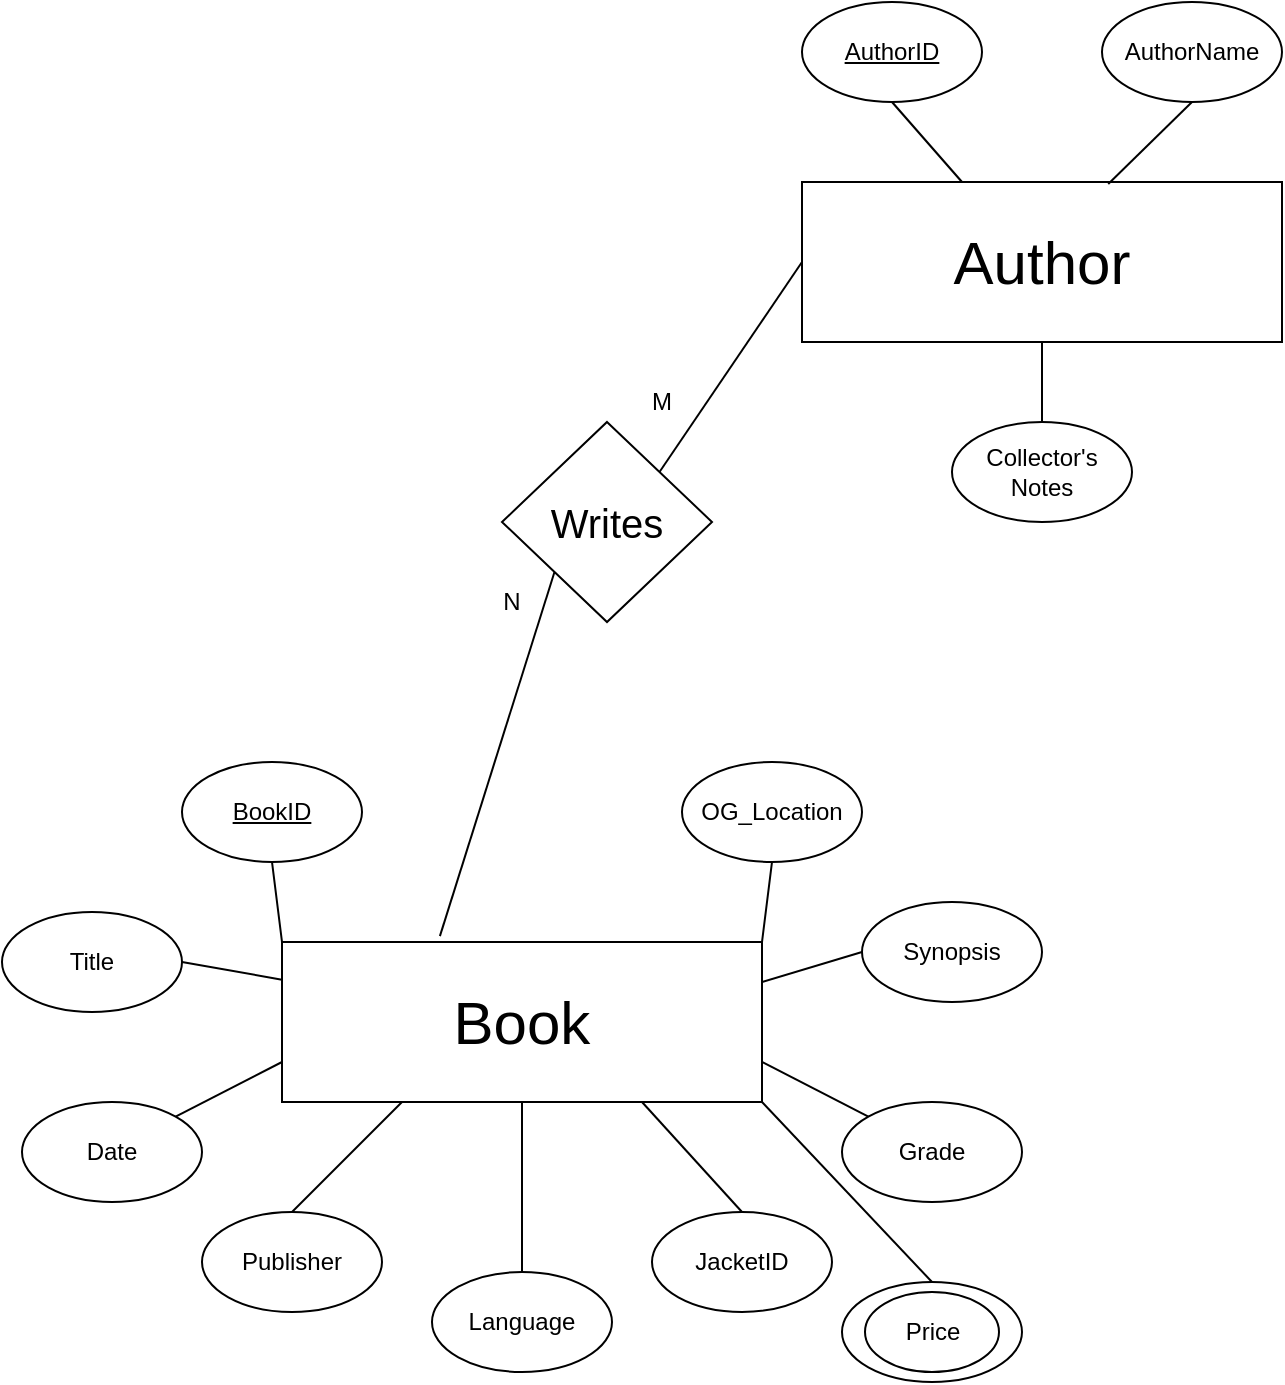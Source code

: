 <mxfile version="13.7.5" type="device"><diagram id="dNodwudODQqNtoJE2rHE" name="Page-1"><mxGraphModel dx="1422" dy="744" grid="1" gridSize="10" guides="1" tooltips="1" connect="1" arrows="1" fold="1" page="1" pageScale="1" pageWidth="850" pageHeight="1100" math="0" shadow="0"><root><mxCell id="0"/><mxCell id="1" parent="0"/><mxCell id="J_jTRcN7H65Khf92fd3W-1" value="&lt;font style=&quot;font-size: 30px&quot;&gt;Book&lt;/font&gt;" style="rounded=0;whiteSpace=wrap;html=1;" parent="1" vertex="1"><mxGeometry x="180" y="610" width="240" height="80" as="geometry"/></mxCell><mxCell id="J_jTRcN7H65Khf92fd3W-3" value="BookID" style="ellipse;whiteSpace=wrap;html=1;fontStyle=4" parent="1" vertex="1"><mxGeometry x="130" y="520" width="90" height="50" as="geometry"/></mxCell><mxCell id="J_jTRcN7H65Khf92fd3W-5" value="Title" style="ellipse;whiteSpace=wrap;html=1;" parent="1" vertex="1"><mxGeometry x="40" y="595" width="90" height="50" as="geometry"/></mxCell><mxCell id="J_jTRcN7H65Khf92fd3W-6" value="Date" style="ellipse;whiteSpace=wrap;html=1;" parent="1" vertex="1"><mxGeometry x="50" y="690" width="90" height="50" as="geometry"/></mxCell><mxCell id="J_jTRcN7H65Khf92fd3W-7" value="Publisher" style="ellipse;whiteSpace=wrap;html=1;" parent="1" vertex="1"><mxGeometry x="140" y="745" width="90" height="50" as="geometry"/></mxCell><mxCell id="J_jTRcN7H65Khf92fd3W-8" value="JacketID" style="ellipse;whiteSpace=wrap;html=1;" parent="1" vertex="1"><mxGeometry x="365" y="745" width="90" height="50" as="geometry"/></mxCell><mxCell id="J_jTRcN7H65Khf92fd3W-9" value="Grade" style="ellipse;whiteSpace=wrap;html=1;" parent="1" vertex="1"><mxGeometry x="460" y="690" width="90" height="50" as="geometry"/></mxCell><mxCell id="J_jTRcN7H65Khf92fd3W-10" value="Synopsis" style="ellipse;whiteSpace=wrap;html=1;" parent="1" vertex="1"><mxGeometry x="470" y="590" width="90" height="50" as="geometry"/></mxCell><mxCell id="J_jTRcN7H65Khf92fd3W-11" value="OG_Location" style="ellipse;whiteSpace=wrap;html=1;" parent="1" vertex="1"><mxGeometry x="380" y="520" width="90" height="50" as="geometry"/></mxCell><mxCell id="J_jTRcN7H65Khf92fd3W-14" value="" style="endArrow=none;html=1;exitX=0.5;exitY=1;exitDx=0;exitDy=0;entryX=0;entryY=0;entryDx=0;entryDy=0;" parent="1" source="J_jTRcN7H65Khf92fd3W-3" target="J_jTRcN7H65Khf92fd3W-1" edge="1"><mxGeometry width="50" height="50" relative="1" as="geometry"><mxPoint x="320" y="525" as="sourcePoint"/><mxPoint x="175" y="605" as="targetPoint"/></mxGeometry></mxCell><mxCell id="J_jTRcN7H65Khf92fd3W-15" value="" style="endArrow=none;html=1;exitX=1;exitY=0.5;exitDx=0;exitDy=0;" parent="1" source="J_jTRcN7H65Khf92fd3W-5" target="J_jTRcN7H65Khf92fd3W-1" edge="1"><mxGeometry width="50" height="50" relative="1" as="geometry"><mxPoint x="320" y="525" as="sourcePoint"/><mxPoint x="370" y="475" as="targetPoint"/></mxGeometry></mxCell><mxCell id="J_jTRcN7H65Khf92fd3W-16" value="" style="endArrow=none;html=1;exitX=1;exitY=0;exitDx=0;exitDy=0;entryX=0;entryY=0.75;entryDx=0;entryDy=0;" parent="1" source="J_jTRcN7H65Khf92fd3W-6" target="J_jTRcN7H65Khf92fd3W-1" edge="1"><mxGeometry width="50" height="50" relative="1" as="geometry"><mxPoint x="140" y="630" as="sourcePoint"/><mxPoint x="190" y="638.824" as="targetPoint"/></mxGeometry></mxCell><mxCell id="J_jTRcN7H65Khf92fd3W-17" value="" style="endArrow=none;html=1;exitX=0.5;exitY=0;exitDx=0;exitDy=0;entryX=0.25;entryY=1;entryDx=0;entryDy=0;" parent="1" source="J_jTRcN7H65Khf92fd3W-7" target="J_jTRcN7H65Khf92fd3W-1" edge="1"><mxGeometry width="50" height="50" relative="1" as="geometry"><mxPoint x="150" y="640" as="sourcePoint"/><mxPoint x="200" y="648.824" as="targetPoint"/></mxGeometry></mxCell><mxCell id="J_jTRcN7H65Khf92fd3W-20" value="" style="endArrow=none;html=1;exitX=0.75;exitY=1;exitDx=0;exitDy=0;entryX=0.5;entryY=0;entryDx=0;entryDy=0;" parent="1" source="J_jTRcN7H65Khf92fd3W-1" target="J_jTRcN7H65Khf92fd3W-8" edge="1"><mxGeometry width="50" height="50" relative="1" as="geometry"><mxPoint x="160" y="650" as="sourcePoint"/><mxPoint x="210" y="658.824" as="targetPoint"/></mxGeometry></mxCell><mxCell id="J_jTRcN7H65Khf92fd3W-21" value="" style="endArrow=none;html=1;exitX=1;exitY=0.75;exitDx=0;exitDy=0;entryX=0;entryY=0;entryDx=0;entryDy=0;" parent="1" source="J_jTRcN7H65Khf92fd3W-1" target="J_jTRcN7H65Khf92fd3W-9" edge="1"><mxGeometry width="50" height="50" relative="1" as="geometry"><mxPoint x="170" y="660" as="sourcePoint"/><mxPoint x="220" y="668.824" as="targetPoint"/></mxGeometry></mxCell><mxCell id="J_jTRcN7H65Khf92fd3W-22" value="" style="endArrow=none;html=1;exitX=1;exitY=0.25;exitDx=0;exitDy=0;entryX=0;entryY=0.5;entryDx=0;entryDy=0;" parent="1" source="J_jTRcN7H65Khf92fd3W-1" target="J_jTRcN7H65Khf92fd3W-10" edge="1"><mxGeometry width="50" height="50" relative="1" as="geometry"><mxPoint x="180" y="670" as="sourcePoint"/><mxPoint x="230" y="678.824" as="targetPoint"/></mxGeometry></mxCell><mxCell id="J_jTRcN7H65Khf92fd3W-23" value="" style="endArrow=none;html=1;exitX=0.5;exitY=1;exitDx=0;exitDy=0;entryX=1;entryY=0;entryDx=0;entryDy=0;" parent="1" source="J_jTRcN7H65Khf92fd3W-11" target="J_jTRcN7H65Khf92fd3W-1" edge="1"><mxGeometry width="50" height="50" relative="1" as="geometry"><mxPoint x="190" y="680" as="sourcePoint"/><mxPoint x="240" y="688.824" as="targetPoint"/></mxGeometry></mxCell><mxCell id="J_jTRcN7H65Khf92fd3W-24" value="Language" style="ellipse;whiteSpace=wrap;html=1;" parent="1" vertex="1"><mxGeometry x="255" y="775" width="90" height="50" as="geometry"/></mxCell><mxCell id="J_jTRcN7H65Khf92fd3W-25" value="" style="endArrow=none;html=1;exitX=0.5;exitY=0;exitDx=0;exitDy=0;entryX=0.5;entryY=1;entryDx=0;entryDy=0;" parent="1" source="J_jTRcN7H65Khf92fd3W-24" target="J_jTRcN7H65Khf92fd3W-1" edge="1"><mxGeometry width="50" height="50" relative="1" as="geometry"><mxPoint x="320" y="525" as="sourcePoint"/><mxPoint x="370" y="475" as="targetPoint"/></mxGeometry></mxCell><mxCell id="J_jTRcN7H65Khf92fd3W-27" value="&lt;font style=&quot;font-size: 30px&quot;&gt;Author&lt;/font&gt;" style="rounded=0;whiteSpace=wrap;html=1;" parent="1" vertex="1"><mxGeometry x="440" y="230" width="240" height="80" as="geometry"/></mxCell><mxCell id="J_jTRcN7H65Khf92fd3W-28" value="&lt;u&gt;AuthorID&lt;/u&gt;" style="ellipse;whiteSpace=wrap;html=1;" parent="1" vertex="1"><mxGeometry x="440" y="140" width="90" height="50" as="geometry"/></mxCell><mxCell id="J_jTRcN7H65Khf92fd3W-29" value="AuthorName" style="ellipse;whiteSpace=wrap;html=1;" parent="1" vertex="1"><mxGeometry x="590" y="140" width="90" height="50" as="geometry"/></mxCell><mxCell id="J_jTRcN7H65Khf92fd3W-30" value="Collector's Notes" style="ellipse;whiteSpace=wrap;html=1;" parent="1" vertex="1"><mxGeometry x="515" y="350" width="90" height="50" as="geometry"/></mxCell><mxCell id="J_jTRcN7H65Khf92fd3W-31" value="" style="endArrow=none;html=1;entryX=0.5;entryY=1;entryDx=0;entryDy=0;" parent="1" target="J_jTRcN7H65Khf92fd3W-28" edge="1"><mxGeometry width="50" height="50" relative="1" as="geometry"><mxPoint x="520" y="230" as="sourcePoint"/><mxPoint x="830" y="490" as="targetPoint"/></mxGeometry></mxCell><mxCell id="J_jTRcN7H65Khf92fd3W-32" value="" style="endArrow=none;html=1;entryX=0.5;entryY=1;entryDx=0;entryDy=0;exitX=0.638;exitY=0.013;exitDx=0;exitDy=0;exitPerimeter=0;" parent="1" source="J_jTRcN7H65Khf92fd3W-27" target="J_jTRcN7H65Khf92fd3W-29" edge="1"><mxGeometry width="50" height="50" relative="1" as="geometry"><mxPoint x="530" y="240" as="sourcePoint"/><mxPoint x="495" y="200" as="targetPoint"/></mxGeometry></mxCell><mxCell id="J_jTRcN7H65Khf92fd3W-33" value="" style="endArrow=none;html=1;entryX=0.5;entryY=1;entryDx=0;entryDy=0;exitX=0.5;exitY=0;exitDx=0;exitDy=0;" parent="1" source="J_jTRcN7H65Khf92fd3W-30" target="J_jTRcN7H65Khf92fd3W-27" edge="1"><mxGeometry width="50" height="50" relative="1" as="geometry"><mxPoint x="540" y="250" as="sourcePoint"/><mxPoint x="505" y="210" as="targetPoint"/></mxGeometry></mxCell><mxCell id="J_jTRcN7H65Khf92fd3W-44" value="Price" style="ellipse;whiteSpace=wrap;html=1;" parent="1" vertex="1"><mxGeometry x="460" y="780" width="90" height="50" as="geometry"/></mxCell><mxCell id="J_jTRcN7H65Khf92fd3W-57" value="&lt;font style=&quot;font-size: 20px&quot;&gt;Writes&lt;/font&gt;" style="rhombus;whiteSpace=wrap;html=1;" parent="1" vertex="1"><mxGeometry x="290" y="350" width="105" height="100" as="geometry"/></mxCell><mxCell id="J_jTRcN7H65Khf92fd3W-58" value="" style="endArrow=none;html=1;entryX=0;entryY=1;entryDx=0;entryDy=0;exitX=0.329;exitY=-0.037;exitDx=0;exitDy=0;exitPerimeter=0;" parent="1" source="J_jTRcN7H65Khf92fd3W-1" target="J_jTRcN7H65Khf92fd3W-57" edge="1"><mxGeometry width="50" height="50" relative="1" as="geometry"><mxPoint x="290" y="360" as="sourcePoint"/><mxPoint x="340" y="310" as="targetPoint"/></mxGeometry></mxCell><mxCell id="J_jTRcN7H65Khf92fd3W-59" value="" style="endArrow=none;html=1;entryX=0;entryY=0.5;entryDx=0;entryDy=0;exitX=1;exitY=0;exitDx=0;exitDy=0;" parent="1" source="J_jTRcN7H65Khf92fd3W-57" target="J_jTRcN7H65Khf92fd3W-27" edge="1"><mxGeometry width="50" height="50" relative="1" as="geometry"><mxPoint x="410" y="240" as="sourcePoint"/><mxPoint x="470" y="200" as="targetPoint"/></mxGeometry></mxCell><mxCell id="J_jTRcN7H65Khf92fd3W-65" value="" style="endArrow=none;html=1;exitX=1;exitY=1;exitDx=0;exitDy=0;entryX=0.5;entryY=0;entryDx=0;entryDy=0;" parent="1" source="J_jTRcN7H65Khf92fd3W-1" target="J_jTRcN7H65Khf92fd3W-44" edge="1"><mxGeometry width="50" height="50" relative="1" as="geometry"><mxPoint x="320" y="390" as="sourcePoint"/><mxPoint x="370" y="340" as="targetPoint"/></mxGeometry></mxCell><mxCell id="J_jTRcN7H65Khf92fd3W-67" value="Price" style="ellipse;whiteSpace=wrap;html=1;" parent="1" vertex="1"><mxGeometry x="471.5" y="785" width="67" height="40" as="geometry"/></mxCell><mxCell id="J_jTRcN7H65Khf92fd3W-69" value="M" style="text;html=1;strokeColor=none;fillColor=none;align=center;verticalAlign=middle;whiteSpace=wrap;rounded=0;" parent="1" vertex="1"><mxGeometry x="350" y="330" width="40" height="20" as="geometry"/></mxCell><mxCell id="J_jTRcN7H65Khf92fd3W-71" value="N" style="text;html=1;strokeColor=none;fillColor=none;align=center;verticalAlign=middle;whiteSpace=wrap;rounded=0;" parent="1" vertex="1"><mxGeometry x="275" y="430" width="40" height="20" as="geometry"/></mxCell></root></mxGraphModel></diagram></mxfile>